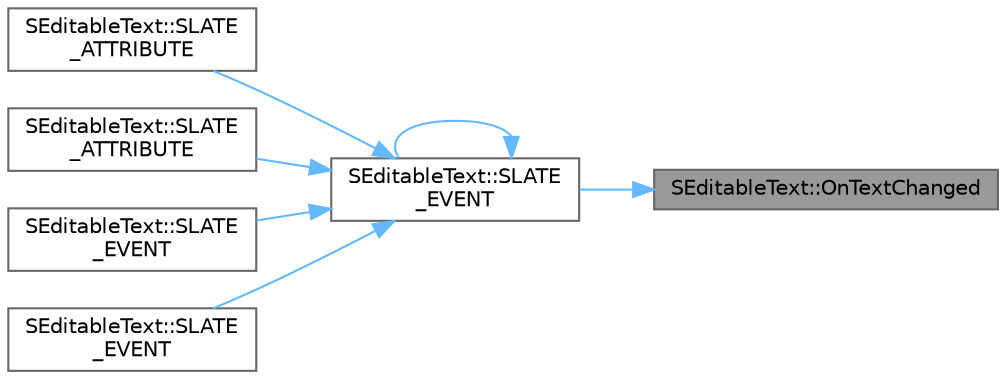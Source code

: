 digraph "SEditableText::OnTextChanged"
{
 // INTERACTIVE_SVG=YES
 // LATEX_PDF_SIZE
  bgcolor="transparent";
  edge [fontname=Helvetica,fontsize=10,labelfontname=Helvetica,labelfontsize=10];
  node [fontname=Helvetica,fontsize=10,shape=box,height=0.2,width=0.4];
  rankdir="RL";
  Node1 [id="Node000001",label="SEditableText::OnTextChanged",height=0.2,width=0.4,color="gray40", fillcolor="grey60", style="filled", fontcolor="black",tooltip="Called when the text has been changed by an edit operation."];
  Node1 -> Node2 [id="edge1_Node000001_Node000002",dir="back",color="steelblue1",style="solid",tooltip=" "];
  Node2 [id="Node000002",label="SEditableText::SLATE\l_EVENT",height=0.2,width=0.4,color="grey40", fillcolor="white", style="filled",URL="$d5/ddb/classSEditableText.html#a93f1e7510a5ef51ada78b3b6566e8e42",tooltip="This is NOT for validating input!"];
  Node2 -> Node3 [id="edge2_Node000002_Node000003",dir="back",color="steelblue1",style="solid",tooltip=" "];
  Node3 [id="Node000003",label="SEditableText::SLATE\l_ATTRIBUTE",height=0.2,width=0.4,color="grey40", fillcolor="white", style="filled",URL="$d5/ddb/classSEditableText.html#aa7bda62142ae3dc175f841e43e6a3ed8",tooltip="Whether the IntegratedKeyboard is enabled."];
  Node2 -> Node4 [id="edge3_Node000002_Node000004",dir="back",color="steelblue1",style="solid",tooltip=" "];
  Node4 [id="Node000004",label="SEditableText::SLATE\l_ATTRIBUTE",height=0.2,width=0.4,color="grey40", fillcolor="white", style="filled",URL="$d5/ddb/classSEditableText.html#a246f2ae33081df5c5cc8d42fff02bfb8",tooltip="Whether to select all text when pressing enter to commit changes."];
  Node2 -> Node2 [id="edge4_Node000002_Node000002",dir="back",color="steelblue1",style="solid",tooltip=" "];
  Node2 -> Node5 [id="edge5_Node000002_Node000005",dir="back",color="steelblue1",style="solid",tooltip=" "];
  Node5 [id="Node000005",label="SEditableText::SLATE\l_EVENT",height=0.2,width=0.4,color="grey40", fillcolor="white", style="filled",URL="$d5/ddb/classSEditableText.html#aa755129b65103095059d01292fcf4f41",tooltip="Callback delegate to have first chance handling of the OnKeyDown event."];
  Node2 -> Node6 [id="edge6_Node000002_Node000006",dir="back",color="steelblue1",style="solid",tooltip=" "];
  Node6 [id="Node000006",label="SEditableText::SLATE\l_EVENT",height=0.2,width=0.4,color="grey40", fillcolor="white", style="filled",URL="$d5/ddb/classSEditableText.html#a22b67aeaa8f3c96a57a07b0659275ae4",tooltip="Called whenever the text is committed."];
}
